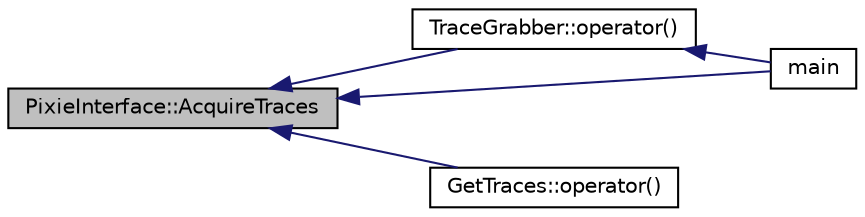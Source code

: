 digraph "PixieInterface::AcquireTraces"
{
  edge [fontname="Helvetica",fontsize="10",labelfontname="Helvetica",labelfontsize="10"];
  node [fontname="Helvetica",fontsize="10",shape=record];
  rankdir="LR";
  Node1 [label="PixieInterface::AcquireTraces",height=0.2,width=0.4,color="black", fillcolor="grey75", style="filled", fontcolor="black"];
  Node1 -> Node2 [dir="back",color="midnightblue",fontsize="10",style="solid",fontname="Helvetica"];
  Node2 [label="TraceGrabber::operator()",height=0.2,width=0.4,color="black", fillcolor="white", style="filled",URL="$d9/de0/class_trace_grabber.html#a6527914fde838914439895a7c30892a7"];
  Node2 -> Node3 [dir="back",color="midnightblue",fontsize="10",style="solid",fontname="Helvetica"];
  Node3 [label="main",height=0.2,width=0.4,color="black", fillcolor="white", style="filled",URL="$d9/d55/trace_8cpp.html#a3c04138a5bfe5d72780bb7e82a18e627"];
  Node1 -> Node4 [dir="back",color="midnightblue",fontsize="10",style="solid",fontname="Helvetica"];
  Node4 [label="GetTraces::operator()",height=0.2,width=0.4,color="black", fillcolor="white", style="filled",URL="$dd/d57/class_get_traces.html#aedfb2ee758b9e8a11d2983486a474838"];
  Node1 -> Node3 [dir="back",color="midnightblue",fontsize="10",style="solid",fontname="Helvetica"];
}
